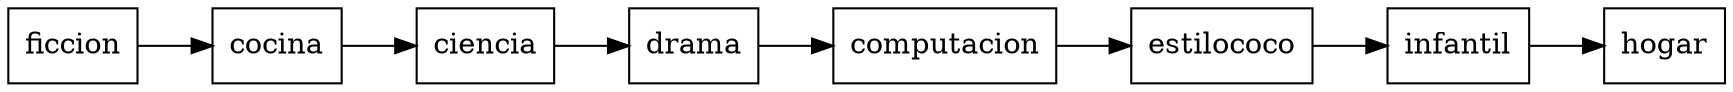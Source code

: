 digraph G {
 rankdir = LR;ficcion[shape=elipse,label="ficcion" ];
cocina[shape=elipse,label="cocina" ];
ficcion -> cocina
ciencia[shape=elipse,label="ciencia" ];
cocina -> ciencia
drama[shape=elipse,label="drama" ];
ciencia -> drama
computacion[shape=elipse,label="computacion" ];
drama -> computacion
estilococo[shape=elipse,label="estilococo" ];
computacion -> estilococo
infantil[shape=elipse,label="infantil" ];
estilococo -> infantil
hogar[shape=elipse,label="hogar" ];
infantil -> hogar
}